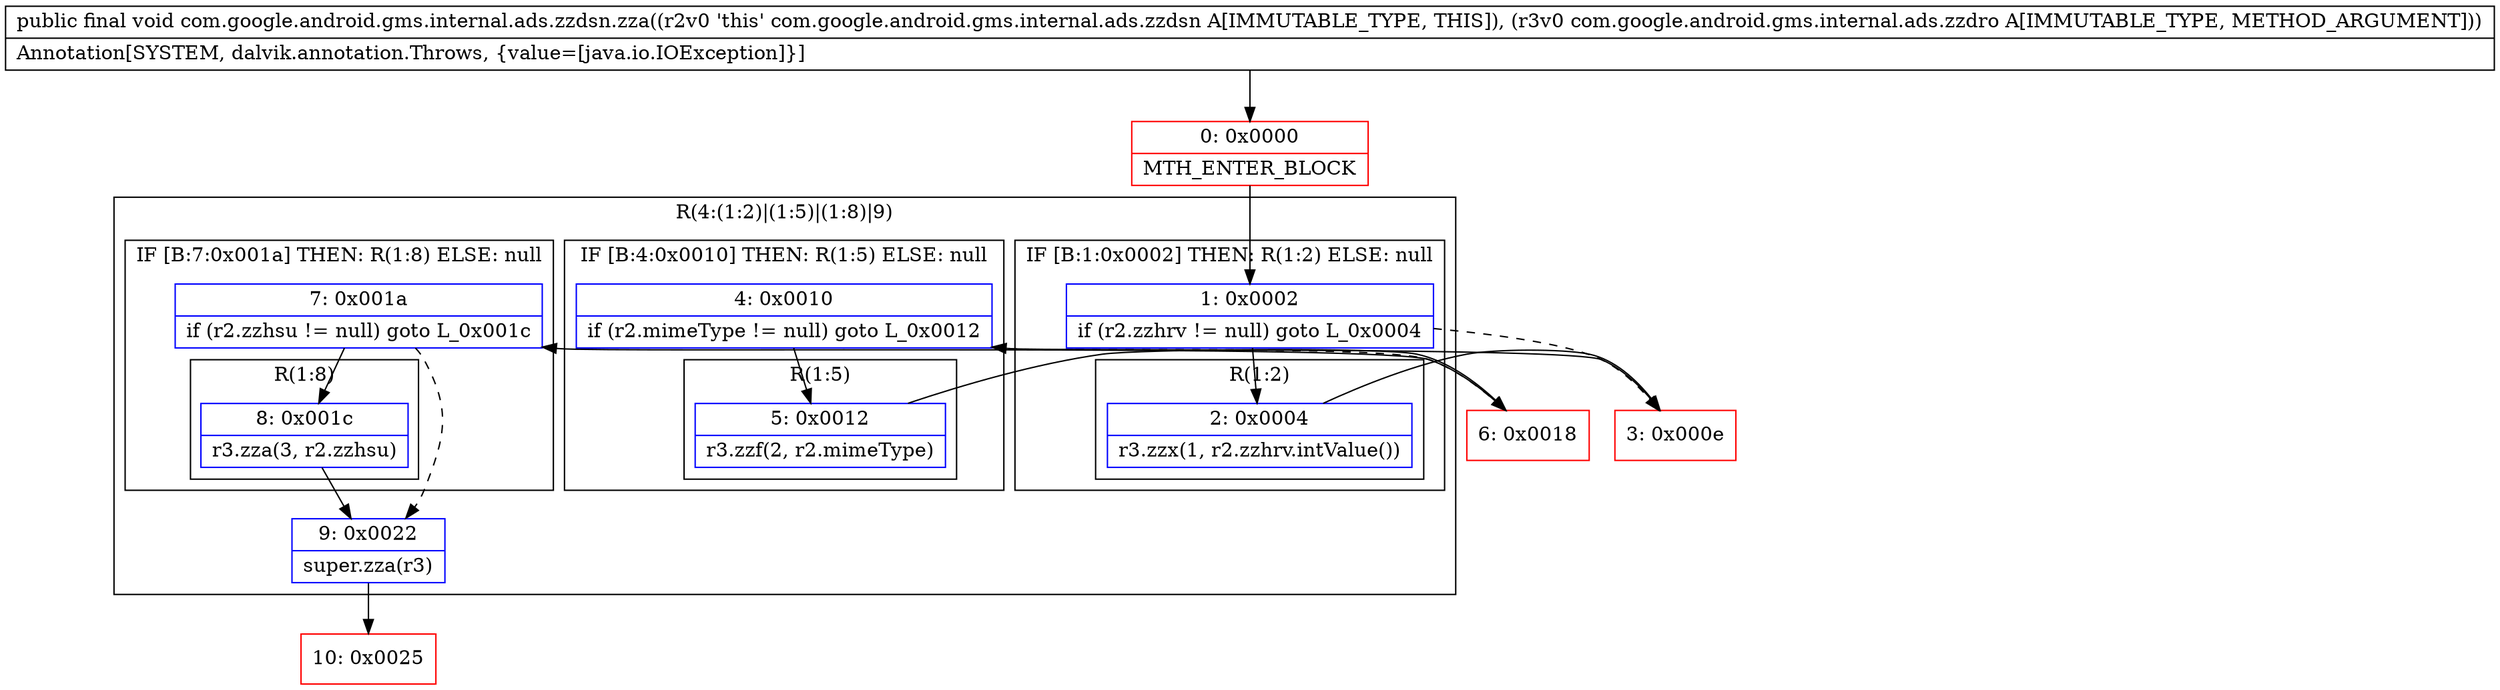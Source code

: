 digraph "CFG forcom.google.android.gms.internal.ads.zzdsn.zza(Lcom\/google\/android\/gms\/internal\/ads\/zzdro;)V" {
subgraph cluster_Region_3727931 {
label = "R(4:(1:2)|(1:5)|(1:8)|9)";
node [shape=record,color=blue];
subgraph cluster_IfRegion_1666766938 {
label = "IF [B:1:0x0002] THEN: R(1:2) ELSE: null";
node [shape=record,color=blue];
Node_1 [shape=record,label="{1\:\ 0x0002|if (r2.zzhrv != null) goto L_0x0004\l}"];
subgraph cluster_Region_1530663315 {
label = "R(1:2)";
node [shape=record,color=blue];
Node_2 [shape=record,label="{2\:\ 0x0004|r3.zzx(1, r2.zzhrv.intValue())\l}"];
}
}
subgraph cluster_IfRegion_297872659 {
label = "IF [B:4:0x0010] THEN: R(1:5) ELSE: null";
node [shape=record,color=blue];
Node_4 [shape=record,label="{4\:\ 0x0010|if (r2.mimeType != null) goto L_0x0012\l}"];
subgraph cluster_Region_1454320682 {
label = "R(1:5)";
node [shape=record,color=blue];
Node_5 [shape=record,label="{5\:\ 0x0012|r3.zzf(2, r2.mimeType)\l}"];
}
}
subgraph cluster_IfRegion_1930470573 {
label = "IF [B:7:0x001a] THEN: R(1:8) ELSE: null";
node [shape=record,color=blue];
Node_7 [shape=record,label="{7\:\ 0x001a|if (r2.zzhsu != null) goto L_0x001c\l}"];
subgraph cluster_Region_1209762773 {
label = "R(1:8)";
node [shape=record,color=blue];
Node_8 [shape=record,label="{8\:\ 0x001c|r3.zza(3, r2.zzhsu)\l}"];
}
}
Node_9 [shape=record,label="{9\:\ 0x0022|super.zza(r3)\l}"];
}
Node_0 [shape=record,color=red,label="{0\:\ 0x0000|MTH_ENTER_BLOCK\l}"];
Node_3 [shape=record,color=red,label="{3\:\ 0x000e}"];
Node_6 [shape=record,color=red,label="{6\:\ 0x0018}"];
Node_10 [shape=record,color=red,label="{10\:\ 0x0025}"];
MethodNode[shape=record,label="{public final void com.google.android.gms.internal.ads.zzdsn.zza((r2v0 'this' com.google.android.gms.internal.ads.zzdsn A[IMMUTABLE_TYPE, THIS]), (r3v0 com.google.android.gms.internal.ads.zzdro A[IMMUTABLE_TYPE, METHOD_ARGUMENT]))  | Annotation[SYSTEM, dalvik.annotation.Throws, \{value=[java.io.IOException]\}]\l}"];
MethodNode -> Node_0;
Node_1 -> Node_2;
Node_1 -> Node_3[style=dashed];
Node_2 -> Node_3;
Node_4 -> Node_5;
Node_4 -> Node_6[style=dashed];
Node_5 -> Node_6;
Node_7 -> Node_8;
Node_7 -> Node_9[style=dashed];
Node_8 -> Node_9;
Node_9 -> Node_10;
Node_0 -> Node_1;
Node_3 -> Node_4;
Node_6 -> Node_7;
}

